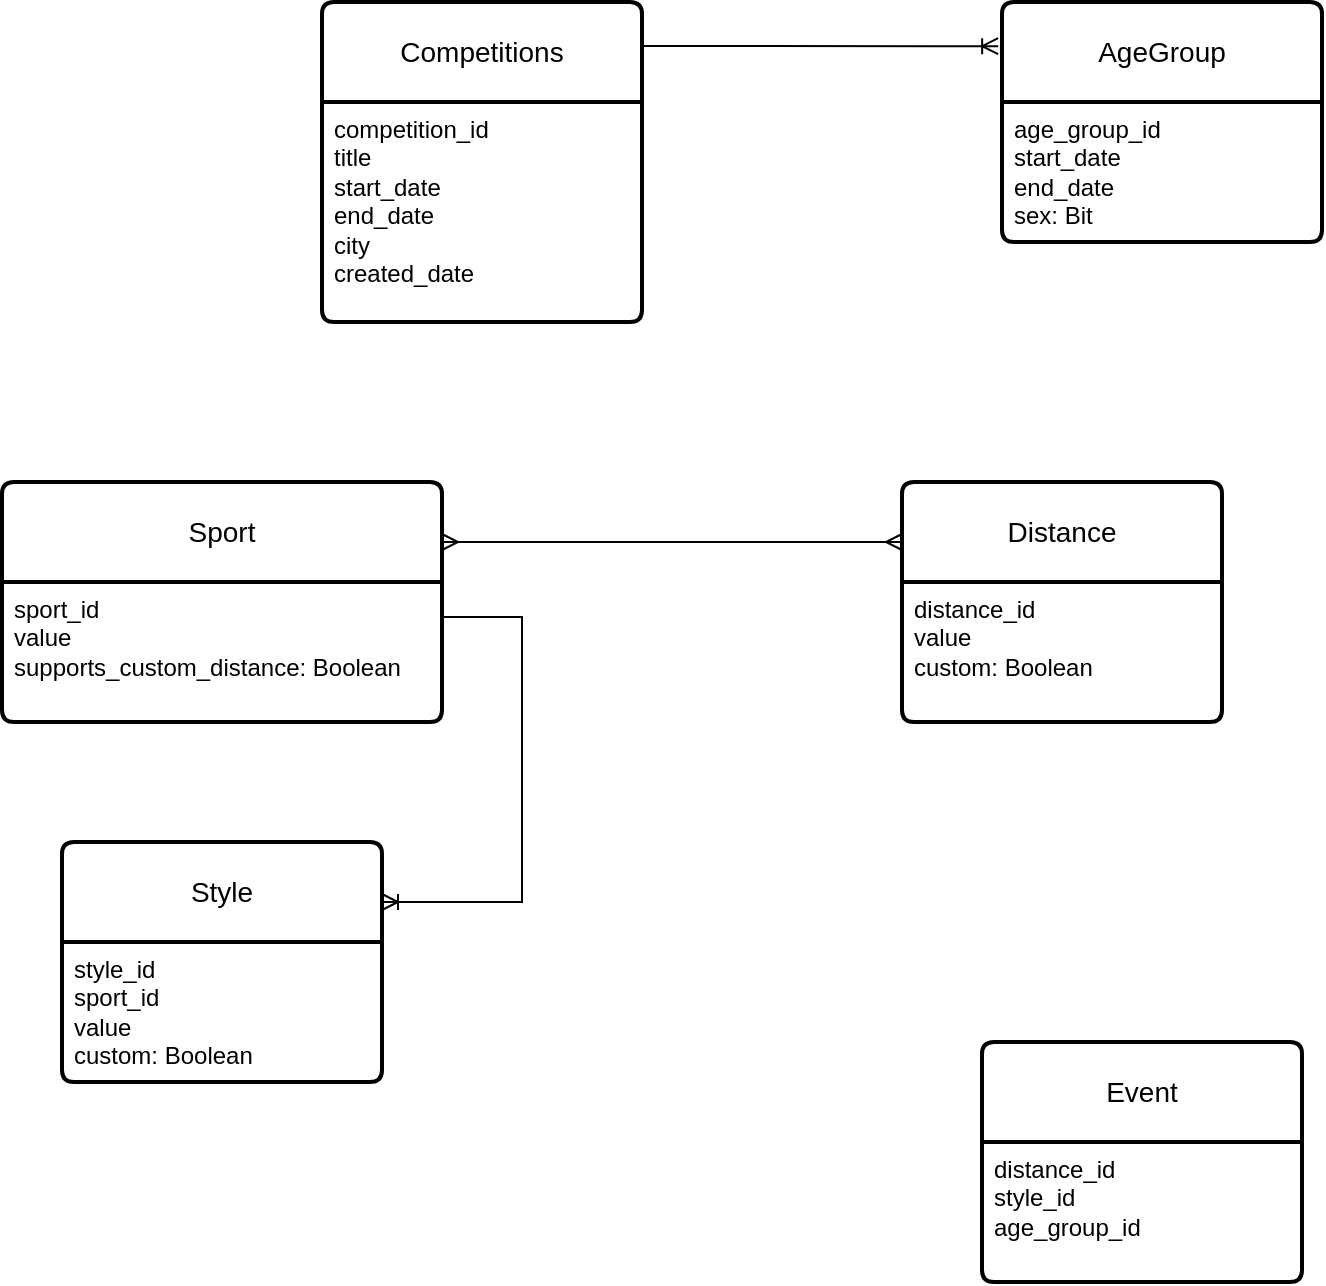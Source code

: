 <mxfile version="22.0.3" type="device">
  <diagram id="R2lEEEUBdFMjLlhIrx00" name="Page-1">
    <mxGraphModel dx="1819" dy="1052" grid="1" gridSize="10" guides="1" tooltips="1" connect="1" arrows="1" fold="1" page="1" pageScale="1" pageWidth="850" pageHeight="1100" math="0" shadow="0" extFonts="Permanent Marker^https://fonts.googleapis.com/css?family=Permanent+Marker">
      <root>
        <mxCell id="0" />
        <mxCell id="1" parent="0" />
        <mxCell id="OWHwMhzjrCSKYgA_oGJe-6" value="Competitions" style="swimlane;childLayout=stackLayout;horizontal=1;startSize=50;horizontalStack=0;rounded=1;fontSize=14;fontStyle=0;strokeWidth=2;resizeParent=0;resizeLast=1;shadow=0;dashed=0;align=center;arcSize=4;whiteSpace=wrap;html=1;" vertex="1" parent="1">
          <mxGeometry x="200" y="80" width="160" height="160" as="geometry">
            <mxRectangle x="240" y="440" width="80" height="50" as="alternateBounds" />
          </mxGeometry>
        </mxCell>
        <mxCell id="OWHwMhzjrCSKYgA_oGJe-7" value="competition_id&lt;br&gt;title&lt;br&gt;start_date&lt;br&gt;end_date&lt;br&gt;city&lt;br&gt;created_date&lt;br&gt;&lt;br&gt;" style="align=left;strokeColor=none;fillColor=none;spacingLeft=4;fontSize=12;verticalAlign=top;resizable=0;rotatable=0;part=1;html=1;" vertex="1" parent="OWHwMhzjrCSKYgA_oGJe-6">
          <mxGeometry y="50" width="160" height="110" as="geometry" />
        </mxCell>
        <mxCell id="OWHwMhzjrCSKYgA_oGJe-12" value="Sport" style="swimlane;childLayout=stackLayout;horizontal=1;startSize=50;horizontalStack=0;rounded=1;fontSize=14;fontStyle=0;strokeWidth=2;resizeParent=0;resizeLast=1;shadow=0;dashed=0;align=center;arcSize=4;whiteSpace=wrap;html=1;" vertex="1" parent="1">
          <mxGeometry x="40" y="320" width="220" height="120" as="geometry" />
        </mxCell>
        <mxCell id="OWHwMhzjrCSKYgA_oGJe-13" value="sport_id&lt;br&gt;value&lt;br&gt;supports_custom_distance: Boolean" style="align=left;strokeColor=none;fillColor=none;spacingLeft=4;fontSize=12;verticalAlign=top;resizable=0;rotatable=0;part=1;html=1;" vertex="1" parent="OWHwMhzjrCSKYgA_oGJe-12">
          <mxGeometry y="50" width="220" height="70" as="geometry" />
        </mxCell>
        <mxCell id="OWHwMhzjrCSKYgA_oGJe-14" value="Distance" style="swimlane;childLayout=stackLayout;horizontal=1;startSize=50;horizontalStack=0;rounded=1;fontSize=14;fontStyle=0;strokeWidth=2;resizeParent=0;resizeLast=1;shadow=0;dashed=0;align=center;arcSize=4;whiteSpace=wrap;html=1;" vertex="1" parent="1">
          <mxGeometry x="490" y="320" width="160" height="120" as="geometry" />
        </mxCell>
        <mxCell id="OWHwMhzjrCSKYgA_oGJe-15" value="distance_id&lt;br&gt;value&lt;br&gt;custom: Boolean" style="align=left;strokeColor=none;fillColor=none;spacingLeft=4;fontSize=12;verticalAlign=top;resizable=0;rotatable=0;part=1;html=1;" vertex="1" parent="OWHwMhzjrCSKYgA_oGJe-14">
          <mxGeometry y="50" width="160" height="70" as="geometry" />
        </mxCell>
        <mxCell id="OWHwMhzjrCSKYgA_oGJe-16" value="Style" style="swimlane;childLayout=stackLayout;horizontal=1;startSize=50;horizontalStack=0;rounded=1;fontSize=14;fontStyle=0;strokeWidth=2;resizeParent=0;resizeLast=1;shadow=0;dashed=0;align=center;arcSize=4;whiteSpace=wrap;html=1;" vertex="1" parent="1">
          <mxGeometry x="70" y="500" width="160" height="120" as="geometry" />
        </mxCell>
        <mxCell id="OWHwMhzjrCSKYgA_oGJe-17" value="style_id&lt;br&gt;sport_id&lt;br&gt;value&lt;br&gt;custom: Boolean" style="align=left;strokeColor=none;fillColor=none;spacingLeft=4;fontSize=12;verticalAlign=top;resizable=0;rotatable=0;part=1;html=1;" vertex="1" parent="OWHwMhzjrCSKYgA_oGJe-16">
          <mxGeometry y="50" width="160" height="70" as="geometry" />
        </mxCell>
        <mxCell id="OWHwMhzjrCSKYgA_oGJe-19" value="" style="edgeStyle=orthogonalEdgeStyle;fontSize=12;html=1;endArrow=ERoneToMany;rounded=0;exitX=1;exitY=0.25;exitDx=0;exitDy=0;entryX=1;entryY=0.25;entryDx=0;entryDy=0;" edge="1" parent="1" source="OWHwMhzjrCSKYgA_oGJe-13" target="OWHwMhzjrCSKYgA_oGJe-16">
          <mxGeometry width="100" height="100" relative="1" as="geometry">
            <mxPoint x="260" y="630" as="sourcePoint" />
            <mxPoint x="320" y="550" as="targetPoint" />
            <Array as="points">
              <mxPoint x="300" y="388" />
              <mxPoint x="300" y="530" />
            </Array>
          </mxGeometry>
        </mxCell>
        <mxCell id="OWHwMhzjrCSKYgA_oGJe-20" value="" style="edgeStyle=entityRelationEdgeStyle;fontSize=12;html=1;endArrow=ERmany;startArrow=ERmany;rounded=0;exitX=1;exitY=0.25;exitDx=0;exitDy=0;entryX=0;entryY=0.25;entryDx=0;entryDy=0;" edge="1" parent="1" source="OWHwMhzjrCSKYgA_oGJe-12" target="OWHwMhzjrCSKYgA_oGJe-14">
          <mxGeometry width="100" height="100" relative="1" as="geometry">
            <mxPoint x="550" y="530" as="sourcePoint" />
            <mxPoint x="650" y="430" as="targetPoint" />
          </mxGeometry>
        </mxCell>
        <mxCell id="OWHwMhzjrCSKYgA_oGJe-21" value="AgeGroup" style="swimlane;childLayout=stackLayout;horizontal=1;startSize=50;horizontalStack=0;rounded=1;fontSize=14;fontStyle=0;strokeWidth=2;resizeParent=0;resizeLast=1;shadow=0;dashed=0;align=center;arcSize=4;whiteSpace=wrap;html=1;" vertex="1" parent="1">
          <mxGeometry x="540" y="80" width="160" height="120" as="geometry" />
        </mxCell>
        <mxCell id="OWHwMhzjrCSKYgA_oGJe-22" value="age_group_id&lt;br&gt;start_date&lt;br&gt;end_date&lt;br&gt;sex: Bit" style="align=left;strokeColor=none;fillColor=none;spacingLeft=4;fontSize=12;verticalAlign=top;resizable=0;rotatable=0;part=1;html=1;" vertex="1" parent="OWHwMhzjrCSKYgA_oGJe-21">
          <mxGeometry y="50" width="160" height="70" as="geometry" />
        </mxCell>
        <mxCell id="OWHwMhzjrCSKYgA_oGJe-24" value="" style="edgeStyle=entityRelationEdgeStyle;fontSize=12;html=1;endArrow=ERoneToMany;rounded=0;entryX=-0.012;entryY=0.184;entryDx=0;entryDy=0;entryPerimeter=0;" edge="1" parent="1" target="OWHwMhzjrCSKYgA_oGJe-21">
          <mxGeometry width="100" height="100" relative="1" as="geometry">
            <mxPoint x="360" y="102" as="sourcePoint" />
            <mxPoint x="490" y="200" as="targetPoint" />
          </mxGeometry>
        </mxCell>
        <mxCell id="OWHwMhzjrCSKYgA_oGJe-26" value="Event" style="swimlane;childLayout=stackLayout;horizontal=1;startSize=50;horizontalStack=0;rounded=1;fontSize=14;fontStyle=0;strokeWidth=2;resizeParent=0;resizeLast=1;shadow=0;dashed=0;align=center;arcSize=4;whiteSpace=wrap;html=1;" vertex="1" parent="1">
          <mxGeometry x="530" y="600" width="160" height="120" as="geometry" />
        </mxCell>
        <mxCell id="OWHwMhzjrCSKYgA_oGJe-27" value="distance_id&lt;br&gt;style_id&lt;br&gt;age_group_id" style="align=left;strokeColor=none;fillColor=none;spacingLeft=4;fontSize=12;verticalAlign=top;resizable=0;rotatable=0;part=1;html=1;" vertex="1" parent="OWHwMhzjrCSKYgA_oGJe-26">
          <mxGeometry y="50" width="160" height="70" as="geometry" />
        </mxCell>
      </root>
    </mxGraphModel>
  </diagram>
</mxfile>
